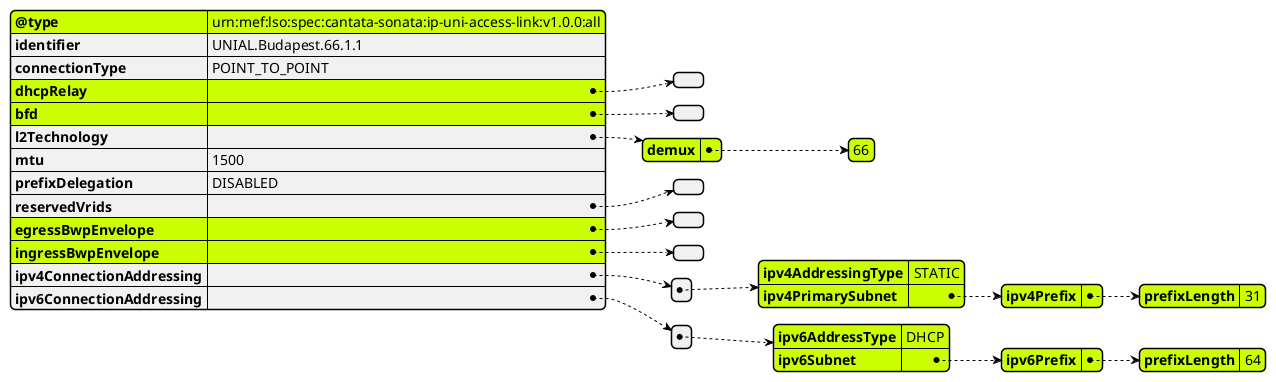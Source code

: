 @startjson
#highlight "@type"
#highlight "dhcpRelay"
#highlight "bfd"
#highlight "egressBwpEnvelope"
#highlight "ingressBwpEnvelope"

#highlight "l2Technology" / "demux"
#highlight "l2Technology" / "demux" / "0" 
#highlight "ipv4ConnectionAddressing" /  "0" / "ipv4AddressingType"
#highlight "ipv4ConnectionAddressing" /  "0" / "ipv4PrimarySubnet"
#highlight "ipv4ConnectionAddressing" /  "0" / "ipv4PrimarySubnet" / "ipv4Prefix"
#highlight "ipv4ConnectionAddressing" /  "0" / "ipv4PrimarySubnet" / "ipv4Prefix" / "prefixLength"

#highlight "ipv6ConnectionAddressing" /  "0" / "ipv6Subnet" 
#highlight "ipv6ConnectionAddressing" /  "0" / "ipv6Subnet" / "ipv6Prefix"

#highlight "ipv6ConnectionAddressing" /  "0" / "ipv6Subnet" / "ipv6Prefix" / "prefixLength"
#highlight "ipv6ConnectionAddressing" /  "0" / "ipv6AddressType"


{
  "@type": "urn:mef:lso:spec:cantata-sonata:ip-uni-access-link:v1.0.0:all",
  "identifier": "UNIAL.Budapest.66.1.1",
  "connectionType": "POINT_TO_POINT",
  "dhcpRelay": [],
  "bfd": [],
  "l2Technology": {
    "demux": [66]
  },
  "mtu": 1500,
  "prefixDelegation": "DISABLED",
  "reservedVrids": [],
  "egressBwpEnvelope": [],
  "ingressBwpEnvelope": [],
  "ipv4ConnectionAddressing": [
    {
      "ipv4AddressingType": "STATIC",
      "ipv4PrimarySubnet": {
        "ipv4Prefix": {
          "prefixLength": 31
        }
      }
    }
  ],
  "ipv6ConnectionAddressing": [
    {
      "ipv6AddressType": "DHCP",
      "ipv6Subnet": {
        "ipv6Prefix": {
          "prefixLength": 64
        }
      }
    }
  ]
}
@endjson
